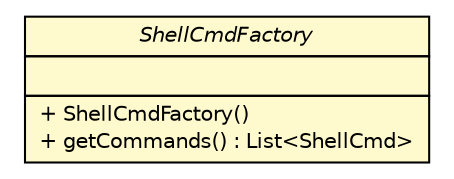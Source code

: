 #!/usr/local/bin/dot
#
# Class diagram 
# Generated by UMLGraph version 5.1 (http://www.umlgraph.org/)
#

digraph G {
	edge [fontname="Helvetica",fontsize=10,labelfontname="Helvetica",labelfontsize=10];
	node [fontname="Helvetica",fontsize=10,shape=plaintext];
	nodesep=0.25;
	ranksep=0.5;
	// com.connectlife.coreserver.console.ShellCmdFactory
	c2675 [label=<<table title="com.connectlife.coreserver.console.ShellCmdFactory" border="0" cellborder="1" cellspacing="0" cellpadding="2" port="p" bgcolor="lemonChiffon" href="./ShellCmdFactory.html">
		<tr><td><table border="0" cellspacing="0" cellpadding="1">
<tr><td align="center" balign="center"><font face="Helvetica-Oblique"> ShellCmdFactory </font></td></tr>
		</table></td></tr>
		<tr><td><table border="0" cellspacing="0" cellpadding="1">
<tr><td align="left" balign="left">  </td></tr>
		</table></td></tr>
		<tr><td><table border="0" cellspacing="0" cellpadding="1">
<tr><td align="left" balign="left"> + ShellCmdFactory() </td></tr>
<tr><td align="left" balign="left"> + getCommands() : List&lt;ShellCmd&gt; </td></tr>
		</table></td></tr>
		</table>>, fontname="Helvetica", fontcolor="black", fontsize=10.0];
}

